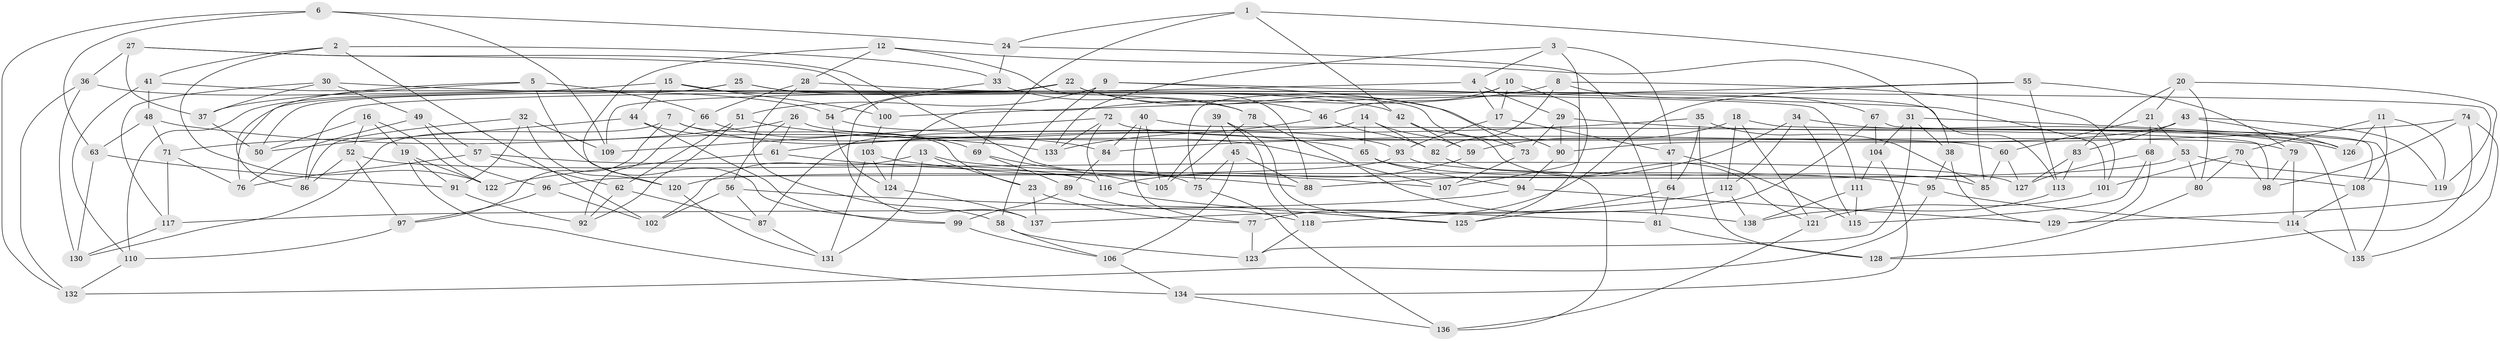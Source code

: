 // Generated by graph-tools (version 1.1) at 2025/50/03/09/25 03:50:52]
// undirected, 138 vertices, 276 edges
graph export_dot {
graph [start="1"]
  node [color=gray90,style=filled];
  1;
  2;
  3;
  4;
  5;
  6;
  7;
  8;
  9;
  10;
  11;
  12;
  13;
  14;
  15;
  16;
  17;
  18;
  19;
  20;
  21;
  22;
  23;
  24;
  25;
  26;
  27;
  28;
  29;
  30;
  31;
  32;
  33;
  34;
  35;
  36;
  37;
  38;
  39;
  40;
  41;
  42;
  43;
  44;
  45;
  46;
  47;
  48;
  49;
  50;
  51;
  52;
  53;
  54;
  55;
  56;
  57;
  58;
  59;
  60;
  61;
  62;
  63;
  64;
  65;
  66;
  67;
  68;
  69;
  70;
  71;
  72;
  73;
  74;
  75;
  76;
  77;
  78;
  79;
  80;
  81;
  82;
  83;
  84;
  85;
  86;
  87;
  88;
  89;
  90;
  91;
  92;
  93;
  94;
  95;
  96;
  97;
  98;
  99;
  100;
  101;
  102;
  103;
  104;
  105;
  106;
  107;
  108;
  109;
  110;
  111;
  112;
  113;
  114;
  115;
  116;
  117;
  118;
  119;
  120;
  121;
  122;
  123;
  124;
  125;
  126;
  127;
  128;
  129;
  130;
  131;
  132;
  133;
  134;
  135;
  136;
  137;
  138;
  1 -- 69;
  1 -- 24;
  1 -- 42;
  1 -- 85;
  2 -- 122;
  2 -- 33;
  2 -- 102;
  2 -- 41;
  3 -- 47;
  3 -- 107;
  3 -- 4;
  3 -- 133;
  4 -- 86;
  4 -- 17;
  4 -- 29;
  5 -- 99;
  5 -- 66;
  5 -- 86;
  5 -- 37;
  6 -- 109;
  6 -- 24;
  6 -- 63;
  6 -- 132;
  7 -- 23;
  7 -- 84;
  7 -- 97;
  7 -- 130;
  8 -- 82;
  8 -- 101;
  8 -- 67;
  8 -- 124;
  9 -- 73;
  9 -- 58;
  9 -- 101;
  9 -- 51;
  10 -- 75;
  10 -- 46;
  10 -- 17;
  10 -- 125;
  11 -- 126;
  11 -- 119;
  11 -- 108;
  11 -- 70;
  12 -- 120;
  12 -- 88;
  12 -- 28;
  12 -- 38;
  13 -- 102;
  13 -- 23;
  13 -- 95;
  13 -- 131;
  14 -- 59;
  14 -- 82;
  14 -- 65;
  14 -- 87;
  15 -- 100;
  15 -- 44;
  15 -- 78;
  15 -- 110;
  16 -- 50;
  16 -- 52;
  16 -- 122;
  16 -- 19;
  17 -- 47;
  17 -- 93;
  18 -- 59;
  18 -- 112;
  18 -- 121;
  18 -- 135;
  19 -- 134;
  19 -- 91;
  19 -- 122;
  20 -- 80;
  20 -- 83;
  20 -- 21;
  20 -- 129;
  21 -- 68;
  21 -- 60;
  21 -- 53;
  22 -- 137;
  22 -- 46;
  22 -- 109;
  22 -- 90;
  23 -- 137;
  23 -- 77;
  24 -- 81;
  24 -- 33;
  25 -- 76;
  25 -- 50;
  25 -- 73;
  25 -- 42;
  26 -- 56;
  26 -- 61;
  26 -- 71;
  26 -- 60;
  27 -- 37;
  27 -- 100;
  27 -- 36;
  27 -- 75;
  28 -- 66;
  28 -- 113;
  28 -- 58;
  29 -- 126;
  29 -- 73;
  29 -- 90;
  30 -- 117;
  30 -- 49;
  30 -- 37;
  30 -- 111;
  31 -- 38;
  31 -- 104;
  31 -- 135;
  31 -- 123;
  32 -- 120;
  32 -- 109;
  32 -- 86;
  32 -- 91;
  33 -- 54;
  33 -- 78;
  34 -- 126;
  34 -- 115;
  34 -- 88;
  34 -- 112;
  35 -- 85;
  35 -- 61;
  35 -- 64;
  35 -- 128;
  36 -- 54;
  36 -- 132;
  36 -- 130;
  37 -- 50;
  38 -- 129;
  38 -- 95;
  39 -- 105;
  39 -- 118;
  39 -- 125;
  39 -- 45;
  40 -- 105;
  40 -- 98;
  40 -- 84;
  40 -- 77;
  41 -- 110;
  41 -- 48;
  41 -- 119;
  42 -- 121;
  42 -- 59;
  43 -- 90;
  43 -- 126;
  43 -- 83;
  43 -- 119;
  44 -- 99;
  44 -- 107;
  44 -- 50;
  45 -- 75;
  45 -- 88;
  45 -- 106;
  46 -- 82;
  46 -- 133;
  47 -- 64;
  47 -- 115;
  48 -- 63;
  48 -- 133;
  48 -- 71;
  49 -- 76;
  49 -- 96;
  49 -- 57;
  51 -- 65;
  51 -- 92;
  51 -- 62;
  52 -- 97;
  52 -- 127;
  52 -- 86;
  53 -- 80;
  53 -- 119;
  53 -- 120;
  54 -- 124;
  54 -- 93;
  55 -- 79;
  55 -- 100;
  55 -- 77;
  55 -- 113;
  56 -- 81;
  56 -- 87;
  56 -- 102;
  57 -- 76;
  57 -- 62;
  57 -- 116;
  58 -- 123;
  58 -- 106;
  59 -- 116;
  60 -- 127;
  60 -- 85;
  61 -- 88;
  61 -- 122;
  62 -- 87;
  62 -- 92;
  63 -- 130;
  63 -- 91;
  64 -- 125;
  64 -- 81;
  65 -- 94;
  65 -- 85;
  66 -- 92;
  66 -- 69;
  67 -- 118;
  67 -- 104;
  67 -- 108;
  68 -- 115;
  68 -- 127;
  68 -- 129;
  69 -- 89;
  69 -- 105;
  70 -- 101;
  70 -- 80;
  70 -- 98;
  71 -- 76;
  71 -- 117;
  72 -- 79;
  72 -- 133;
  72 -- 116;
  72 -- 109;
  73 -- 107;
  74 -- 98;
  74 -- 128;
  74 -- 84;
  74 -- 135;
  75 -- 136;
  77 -- 123;
  78 -- 138;
  78 -- 105;
  79 -- 98;
  79 -- 114;
  80 -- 128;
  81 -- 128;
  82 -- 136;
  83 -- 127;
  83 -- 113;
  84 -- 89;
  87 -- 131;
  89 -- 118;
  89 -- 99;
  90 -- 94;
  91 -- 92;
  93 -- 96;
  93 -- 108;
  94 -- 129;
  94 -- 117;
  95 -- 132;
  95 -- 114;
  96 -- 102;
  96 -- 97;
  97 -- 110;
  99 -- 106;
  100 -- 103;
  101 -- 121;
  103 -- 124;
  103 -- 131;
  103 -- 107;
  104 -- 111;
  104 -- 134;
  106 -- 134;
  108 -- 114;
  110 -- 132;
  111 -- 138;
  111 -- 115;
  112 -- 137;
  112 -- 138;
  113 -- 138;
  114 -- 135;
  116 -- 125;
  117 -- 130;
  118 -- 123;
  120 -- 131;
  121 -- 136;
  124 -- 137;
  134 -- 136;
}
